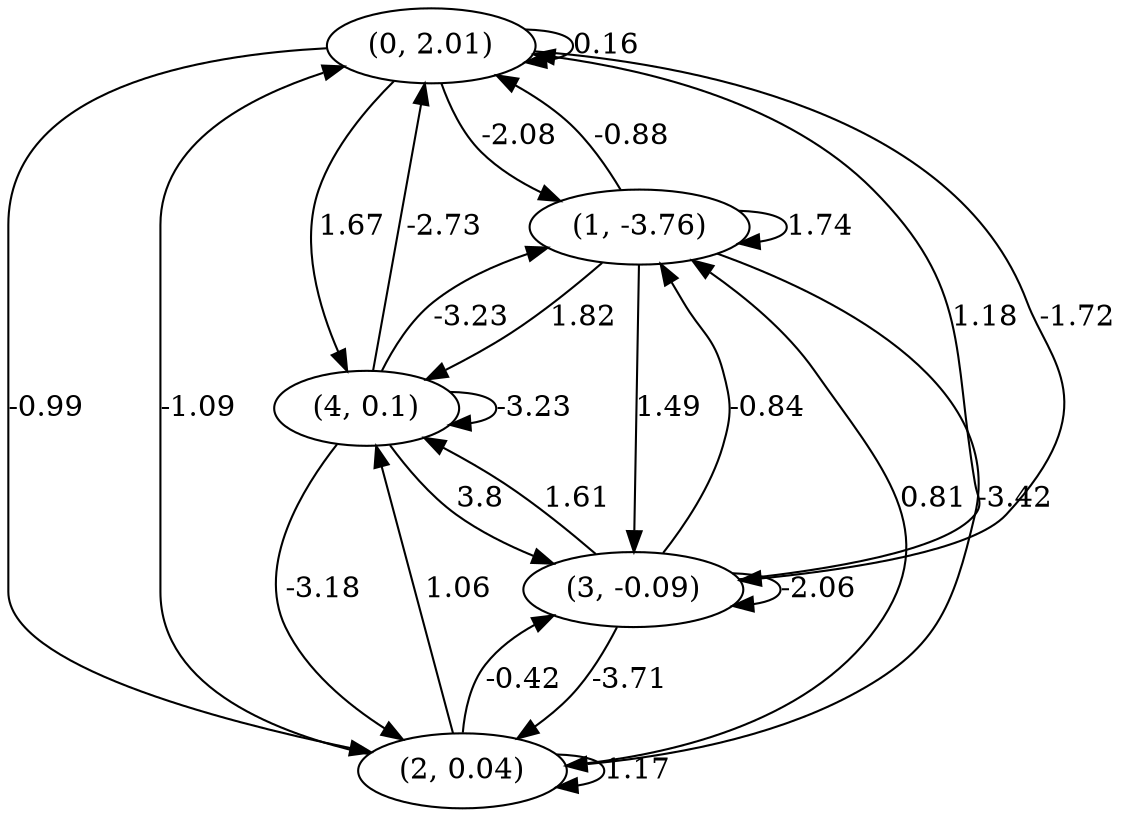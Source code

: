 digraph {
    0 [ label = "(0, 2.01)" ]
    1 [ label = "(1, -3.76)" ]
    2 [ label = "(2, 0.04)" ]
    3 [ label = "(3, -0.09)" ]
    4 [ label = "(4, 0.1)" ]
    0 -> 0 [ label = "0.16" ]
    1 -> 1 [ label = "1.74" ]
    2 -> 2 [ label = "1.17" ]
    3 -> 3 [ label = "-2.06" ]
    4 -> 4 [ label = "-3.23" ]
    1 -> 0 [ label = "-0.88" ]
    2 -> 0 [ label = "-1.09" ]
    3 -> 0 [ label = "1.18" ]
    4 -> 0 [ label = "-2.73" ]
    0 -> 1 [ label = "-2.08" ]
    2 -> 1 [ label = "0.81" ]
    3 -> 1 [ label = "-0.84" ]
    4 -> 1 [ label = "-3.23" ]
    0 -> 2 [ label = "-0.99" ]
    1 -> 2 [ label = "-3.42" ]
    3 -> 2 [ label = "-3.71" ]
    4 -> 2 [ label = "-3.18" ]
    0 -> 3 [ label = "-1.72" ]
    1 -> 3 [ label = "1.49" ]
    2 -> 3 [ label = "-0.42" ]
    4 -> 3 [ label = "3.8" ]
    0 -> 4 [ label = "1.67" ]
    1 -> 4 [ label = "1.82" ]
    2 -> 4 [ label = "1.06" ]
    3 -> 4 [ label = "1.61" ]
}

